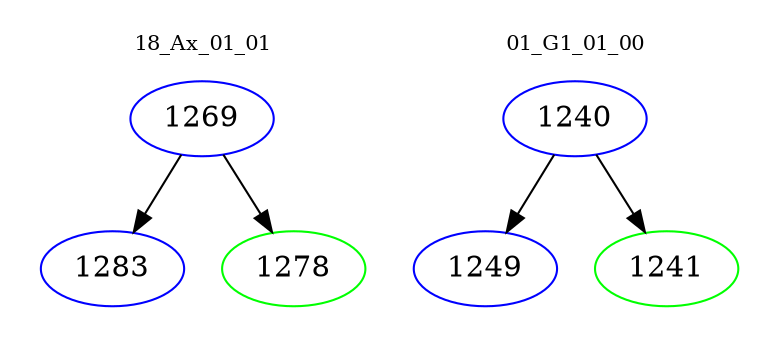 digraph{
subgraph cluster_0 {
color = white
label = "18_Ax_01_01";
fontsize=10;
T0_1269 [label="1269", color="blue"]
T0_1269 -> T0_1283 [color="black"]
T0_1283 [label="1283", color="blue"]
T0_1269 -> T0_1278 [color="black"]
T0_1278 [label="1278", color="green"]
}
subgraph cluster_1 {
color = white
label = "01_G1_01_00";
fontsize=10;
T1_1240 [label="1240", color="blue"]
T1_1240 -> T1_1249 [color="black"]
T1_1249 [label="1249", color="blue"]
T1_1240 -> T1_1241 [color="black"]
T1_1241 [label="1241", color="green"]
}
}
